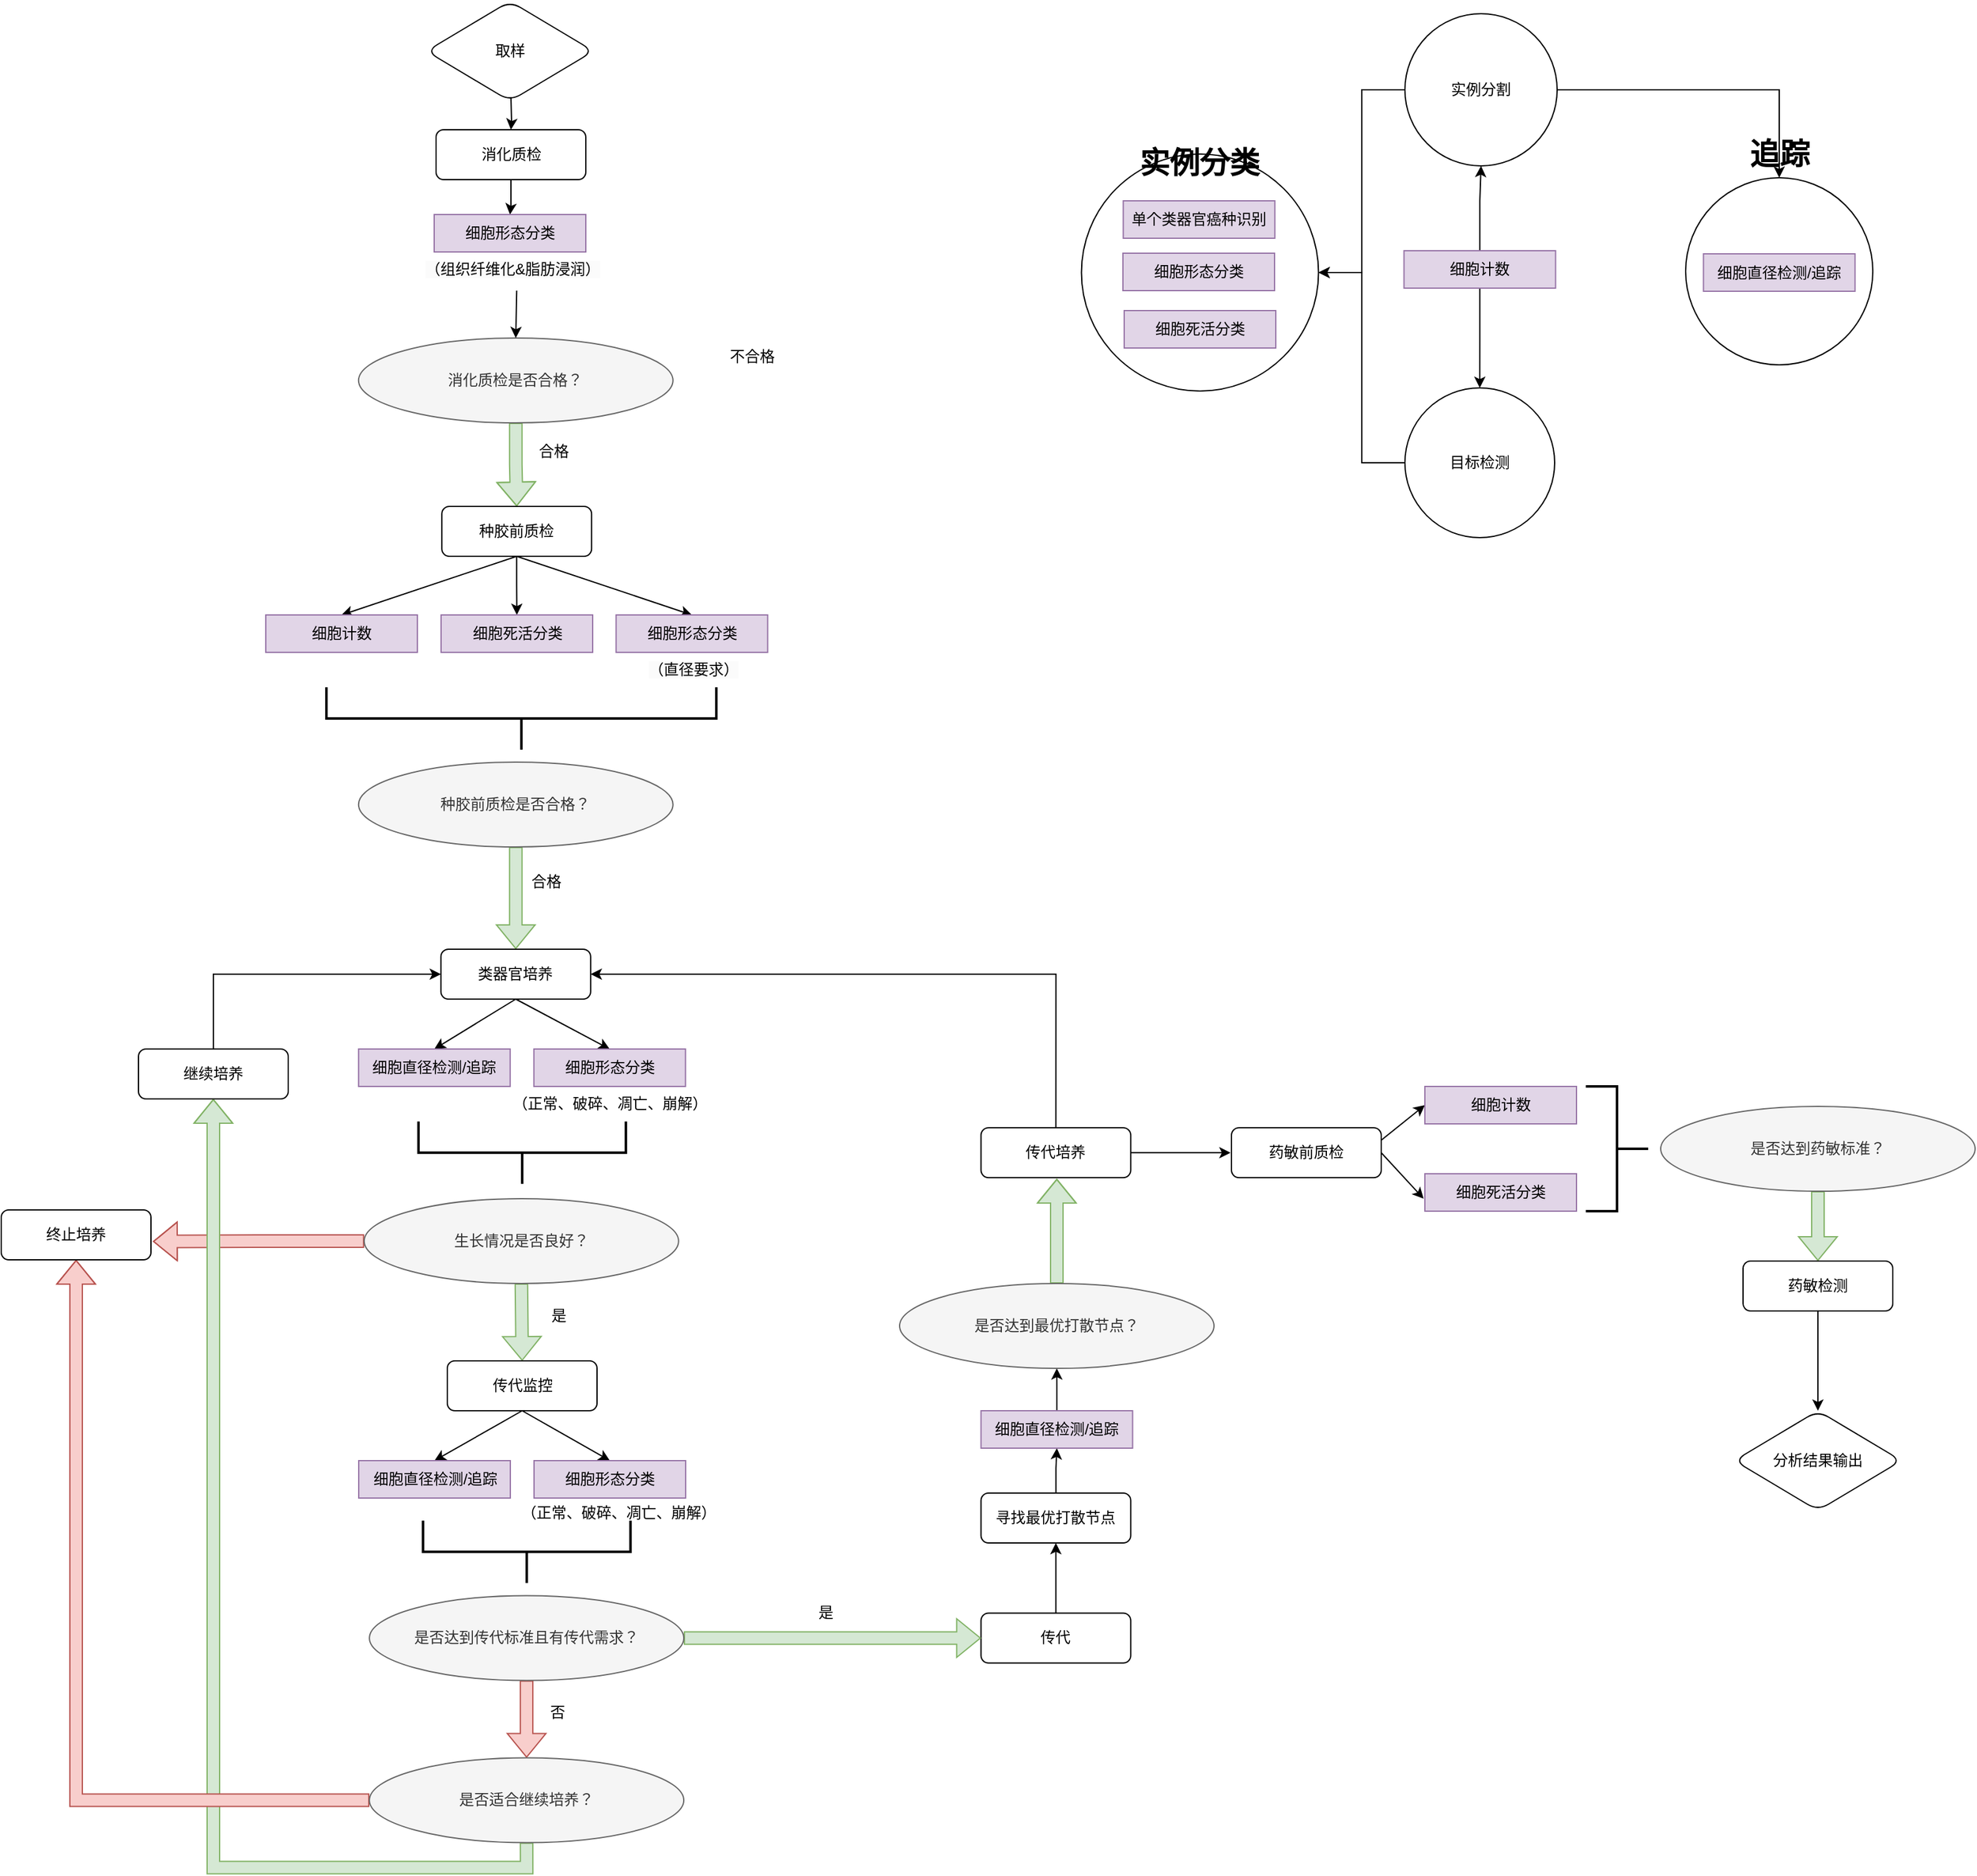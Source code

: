 <mxfile version="21.6.9" type="github">
  <diagram id="C5RBs43oDa-KdzZeNtuy" name="Page-1">
    <mxGraphModel dx="3106" dy="1818" grid="1" gridSize="10" guides="1" tooltips="1" connect="1" arrows="1" fold="1" page="1" pageScale="1" pageWidth="827" pageHeight="1169" math="0" shadow="0">
      <root>
        <mxCell id="WIyWlLk6GJQsqaUBKTNV-0" />
        <mxCell id="WIyWlLk6GJQsqaUBKTNV-1" parent="WIyWlLk6GJQsqaUBKTNV-0" />
        <mxCell id="qLBoOkaI8CdQflgXVHsK-9" value="" style="edgeStyle=orthogonalEdgeStyle;rounded=0;orthogonalLoop=1;jettySize=auto;html=1;" edge="1" parent="WIyWlLk6GJQsqaUBKTNV-1" target="qLBoOkaI8CdQflgXVHsK-7">
          <mxGeometry relative="1" as="geometry">
            <mxPoint x="508.5" y="136" as="sourcePoint" />
          </mxGeometry>
        </mxCell>
        <mxCell id="qLBoOkaI8CdQflgXVHsK-40" style="edgeStyle=orthogonalEdgeStyle;rounded=0;orthogonalLoop=1;jettySize=auto;html=1;exitX=0.5;exitY=1;exitDx=0;exitDy=0;entryX=0.5;entryY=0;entryDx=0;entryDy=0;fillColor=#d5e8d4;strokeColor=#82b366;shape=flexArrow;" edge="1" parent="WIyWlLk6GJQsqaUBKTNV-1" source="qLBoOkaI8CdQflgXVHsK-3" target="qLBoOkaI8CdQflgXVHsK-31">
          <mxGeometry relative="1" as="geometry" />
        </mxCell>
        <mxCell id="qLBoOkaI8CdQflgXVHsK-3" value="消化质检是否合格？" style="ellipse;whiteSpace=wrap;html=1;fillColor=#f5f5f5;strokeColor=#666666;fontColor=#333333;" vertex="1" parent="WIyWlLk6GJQsqaUBKTNV-1">
          <mxGeometry x="386.38" y="330" width="252" height="68" as="geometry" />
        </mxCell>
        <mxCell id="qLBoOkaI8CdQflgXVHsK-15" value="" style="edgeStyle=orthogonalEdgeStyle;rounded=0;orthogonalLoop=1;jettySize=auto;html=1;" edge="1" parent="WIyWlLk6GJQsqaUBKTNV-1" source="qLBoOkaI8CdQflgXVHsK-7" target="qLBoOkaI8CdQflgXVHsK-13">
          <mxGeometry relative="1" as="geometry" />
        </mxCell>
        <mxCell id="qLBoOkaI8CdQflgXVHsK-7" value="消化质检" style="rounded=1;whiteSpace=wrap;html=1;fontSize=12;glass=0;strokeWidth=1;shadow=0;" vertex="1" parent="WIyWlLk6GJQsqaUBKTNV-1">
          <mxGeometry x="448.5" y="163" width="120" height="40" as="geometry" />
        </mxCell>
        <mxCell id="qLBoOkaI8CdQflgXVHsK-13" value="细胞形态分类" style="rounded=0;whiteSpace=wrap;html=1;fillColor=#e1d5e7;strokeColor=#9673a6;align=center;" vertex="1" parent="WIyWlLk6GJQsqaUBKTNV-1">
          <mxGeometry x="447" y="231" width="121.5" height="30" as="geometry" />
        </mxCell>
        <mxCell id="qLBoOkaI8CdQflgXVHsK-44" style="edgeStyle=orthogonalEdgeStyle;rounded=0;orthogonalLoop=1;jettySize=auto;html=1;exitX=0.5;exitY=1;exitDx=0;exitDy=0;entryX=0.5;entryY=0;entryDx=0;entryDy=0;" edge="1" parent="WIyWlLk6GJQsqaUBKTNV-1" source="qLBoOkaI8CdQflgXVHsK-14" target="qLBoOkaI8CdQflgXVHsK-3">
          <mxGeometry relative="1" as="geometry" />
        </mxCell>
        <mxCell id="qLBoOkaI8CdQflgXVHsK-14" value="&lt;span style=&quot;color: rgb(0, 0, 0); font-family: Helvetica; font-size: 12px; font-style: normal; font-variant-ligatures: normal; font-variant-caps: normal; font-weight: 400; letter-spacing: normal; orphans: 2; text-align: center; text-indent: 0px; text-transform: none; widows: 2; word-spacing: 0px; -webkit-text-stroke-width: 0px; background-color: rgb(251, 251, 251); text-decoration-thickness: initial; text-decoration-style: initial; text-decoration-color: initial; float: none; display: inline !important;&quot;&gt;（组织纤维化&amp;amp;脂肪浸润）&lt;/span&gt;" style="text;whiteSpace=wrap;html=1;" vertex="1" parent="WIyWlLk6GJQsqaUBKTNV-1">
          <mxGeometry x="438.12" y="261" width="150" height="31" as="geometry" />
        </mxCell>
        <mxCell id="qLBoOkaI8CdQflgXVHsK-18" value="合格" style="text;html=1;strokeColor=none;fillColor=none;align=center;verticalAlign=middle;whiteSpace=wrap;rounded=0;" vertex="1" parent="WIyWlLk6GJQsqaUBKTNV-1">
          <mxGeometry x="511.63" y="407" width="61.5" height="28" as="geometry" />
        </mxCell>
        <mxCell id="qLBoOkaI8CdQflgXVHsK-20" value="不合格" style="text;html=1;strokeColor=none;fillColor=none;align=center;verticalAlign=middle;whiteSpace=wrap;rounded=0;" vertex="1" parent="WIyWlLk6GJQsqaUBKTNV-1">
          <mxGeometry x="671.86" y="330" width="60" height="30" as="geometry" />
        </mxCell>
        <mxCell id="qLBoOkaI8CdQflgXVHsK-48" style="rounded=0;orthogonalLoop=1;jettySize=auto;html=1;exitX=0.5;exitY=1;exitDx=0;exitDy=0;entryX=0.5;entryY=0;entryDx=0;entryDy=0;" edge="1" parent="WIyWlLk6GJQsqaUBKTNV-1" source="qLBoOkaI8CdQflgXVHsK-31" target="qLBoOkaI8CdQflgXVHsK-32">
          <mxGeometry relative="1" as="geometry" />
        </mxCell>
        <mxCell id="qLBoOkaI8CdQflgXVHsK-49" value="" style="edgeStyle=orthogonalEdgeStyle;rounded=0;orthogonalLoop=1;jettySize=auto;html=1;" edge="1" parent="WIyWlLk6GJQsqaUBKTNV-1" source="qLBoOkaI8CdQflgXVHsK-31" target="qLBoOkaI8CdQflgXVHsK-33">
          <mxGeometry relative="1" as="geometry" />
        </mxCell>
        <mxCell id="qLBoOkaI8CdQflgXVHsK-50" style="rounded=0;orthogonalLoop=1;jettySize=auto;html=1;exitX=0.5;exitY=1;exitDx=0;exitDy=0;entryX=0.5;entryY=0;entryDx=0;entryDy=0;" edge="1" parent="WIyWlLk6GJQsqaUBKTNV-1" source="qLBoOkaI8CdQflgXVHsK-31" target="qLBoOkaI8CdQflgXVHsK-34">
          <mxGeometry relative="1" as="geometry" />
        </mxCell>
        <mxCell id="qLBoOkaI8CdQflgXVHsK-31" value="种胶前质检" style="rounded=1;whiteSpace=wrap;html=1;fontSize=12;glass=0;strokeWidth=1;shadow=0;" vertex="1" parent="WIyWlLk6GJQsqaUBKTNV-1">
          <mxGeometry x="453.13" y="465" width="120" height="40" as="geometry" />
        </mxCell>
        <mxCell id="qLBoOkaI8CdQflgXVHsK-32" value="细胞计数" style="rounded=0;whiteSpace=wrap;html=1;fillColor=#e1d5e7;strokeColor=#9673a6;align=center;" vertex="1" parent="WIyWlLk6GJQsqaUBKTNV-1">
          <mxGeometry x="312.01" y="552" width="121.5" height="30" as="geometry" />
        </mxCell>
        <mxCell id="qLBoOkaI8CdQflgXVHsK-33" value="细胞死活分类" style="rounded=0;whiteSpace=wrap;html=1;fillColor=#e1d5e7;strokeColor=#9673a6;align=center;" vertex="1" parent="WIyWlLk6GJQsqaUBKTNV-1">
          <mxGeometry x="452.51" y="552" width="121.5" height="30" as="geometry" />
        </mxCell>
        <mxCell id="qLBoOkaI8CdQflgXVHsK-34" value="细胞形态分类" style="rounded=0;whiteSpace=wrap;html=1;fillColor=#e1d5e7;strokeColor=#9673a6;align=center;" vertex="1" parent="WIyWlLk6GJQsqaUBKTNV-1">
          <mxGeometry x="592.76" y="552" width="121.5" height="30" as="geometry" />
        </mxCell>
        <mxCell id="qLBoOkaI8CdQflgXVHsK-35" value="&lt;span style=&quot;color: rgb(0, 0, 0); font-family: Helvetica; font-size: 12px; font-style: normal; font-variant-ligatures: normal; font-variant-caps: normal; font-weight: 400; letter-spacing: normal; orphans: 2; text-align: center; text-indent: 0px; text-transform: none; widows: 2; word-spacing: 0px; -webkit-text-stroke-width: 0px; background-color: rgb(251, 251, 251); text-decoration-thickness: initial; text-decoration-style: initial; text-decoration-color: initial; float: none; display: inline !important;&quot;&gt;（直径要求）&lt;/span&gt;" style="text;whiteSpace=wrap;html=1;" vertex="1" parent="WIyWlLk6GJQsqaUBKTNV-1">
          <mxGeometry x="616.76" y="582" width="93.24" height="36" as="geometry" />
        </mxCell>
        <mxCell id="qLBoOkaI8CdQflgXVHsK-59" value="" style="edgeStyle=orthogonalEdgeStyle;rounded=0;orthogonalLoop=1;jettySize=auto;html=1;fillColor=#d5e8d4;strokeColor=#82b366;shape=flexArrow;" edge="1" parent="WIyWlLk6GJQsqaUBKTNV-1" source="qLBoOkaI8CdQflgXVHsK-51" target="qLBoOkaI8CdQflgXVHsK-58">
          <mxGeometry relative="1" as="geometry" />
        </mxCell>
        <mxCell id="qLBoOkaI8CdQflgXVHsK-51" value="种胶前质检是否合格？" style="ellipse;whiteSpace=wrap;html=1;fillColor=#f5f5f5;strokeColor=#666666;fontColor=#333333;" vertex="1" parent="WIyWlLk6GJQsqaUBKTNV-1">
          <mxGeometry x="386.38" y="670" width="252" height="68" as="geometry" />
        </mxCell>
        <mxCell id="qLBoOkaI8CdQflgXVHsK-74" style="rounded=0;orthogonalLoop=1;jettySize=auto;html=1;exitX=0.5;exitY=1;exitDx=0;exitDy=0;entryX=0.5;entryY=0;entryDx=0;entryDy=0;" edge="1" parent="WIyWlLk6GJQsqaUBKTNV-1" source="qLBoOkaI8CdQflgXVHsK-58" target="qLBoOkaI8CdQflgXVHsK-61">
          <mxGeometry relative="1" as="geometry" />
        </mxCell>
        <mxCell id="qLBoOkaI8CdQflgXVHsK-75" style="rounded=0;orthogonalLoop=1;jettySize=auto;html=1;exitX=0.5;exitY=1;exitDx=0;exitDy=0;entryX=0.5;entryY=0;entryDx=0;entryDy=0;" edge="1" parent="WIyWlLk6GJQsqaUBKTNV-1" source="qLBoOkaI8CdQflgXVHsK-58" target="qLBoOkaI8CdQflgXVHsK-62">
          <mxGeometry relative="1" as="geometry" />
        </mxCell>
        <mxCell id="qLBoOkaI8CdQflgXVHsK-58" value="类器官培养" style="rounded=1;whiteSpace=wrap;html=1;fontSize=12;glass=0;strokeWidth=1;shadow=0;" vertex="1" parent="WIyWlLk6GJQsqaUBKTNV-1">
          <mxGeometry x="452.38" y="820" width="120" height="40" as="geometry" />
        </mxCell>
        <mxCell id="qLBoOkaI8CdQflgXVHsK-60" value="合格" style="text;html=1;strokeColor=none;fillColor=none;align=center;verticalAlign=middle;whiteSpace=wrap;rounded=0;" vertex="1" parent="WIyWlLk6GJQsqaUBKTNV-1">
          <mxGeometry x="506.12" y="752" width="61.5" height="28" as="geometry" />
        </mxCell>
        <mxCell id="qLBoOkaI8CdQflgXVHsK-61" value="细胞直径检测/追踪" style="rounded=0;whiteSpace=wrap;html=1;fillColor=#e1d5e7;strokeColor=#9673a6;align=center;" vertex="1" parent="WIyWlLk6GJQsqaUBKTNV-1">
          <mxGeometry x="386.38" y="900" width="121.5" height="30" as="geometry" />
        </mxCell>
        <mxCell id="qLBoOkaI8CdQflgXVHsK-62" value="细胞形态分类" style="rounded=0;whiteSpace=wrap;html=1;fillColor=#e1d5e7;strokeColor=#9673a6;align=center;" vertex="1" parent="WIyWlLk6GJQsqaUBKTNV-1">
          <mxGeometry x="526.88" y="900" width="121.5" height="30" as="geometry" />
        </mxCell>
        <mxCell id="qLBoOkaI8CdQflgXVHsK-63" value="（正常、破碎、凋亡、崩解）" style="text;whiteSpace=wrap;html=1;" vertex="1" parent="WIyWlLk6GJQsqaUBKTNV-1">
          <mxGeometry x="507.88" y="930" width="163.98" height="36" as="geometry" />
        </mxCell>
        <mxCell id="qLBoOkaI8CdQflgXVHsK-77" style="rounded=0;orthogonalLoop=1;jettySize=auto;html=1;exitX=0.5;exitY=1;exitDx=0;exitDy=0;entryX=0.5;entryY=0;entryDx=0;entryDy=0;shape=flexArrow;fillColor=#d5e8d4;strokeColor=#82b366;" edge="1" parent="WIyWlLk6GJQsqaUBKTNV-1" source="qLBoOkaI8CdQflgXVHsK-66" target="qLBoOkaI8CdQflgXVHsK-72">
          <mxGeometry relative="1" as="geometry" />
        </mxCell>
        <mxCell id="qLBoOkaI8CdQflgXVHsK-138" style="edgeStyle=orthogonalEdgeStyle;rounded=0;orthogonalLoop=1;jettySize=auto;html=1;entryX=1.013;entryY=0.632;entryDx=0;entryDy=0;entryPerimeter=0;fillColor=#f8cecc;strokeColor=#b85450;shape=flexArrow;" edge="1" parent="WIyWlLk6GJQsqaUBKTNV-1" source="qLBoOkaI8CdQflgXVHsK-66" target="qLBoOkaI8CdQflgXVHsK-137">
          <mxGeometry relative="1" as="geometry" />
        </mxCell>
        <mxCell id="qLBoOkaI8CdQflgXVHsK-66" value="生长情况是否良好？" style="ellipse;whiteSpace=wrap;html=1;fillColor=#f5f5f5;strokeColor=#666666;fontColor=#333333;" vertex="1" parent="WIyWlLk6GJQsqaUBKTNV-1">
          <mxGeometry x="390.88" y="1020" width="252" height="68" as="geometry" />
        </mxCell>
        <mxCell id="qLBoOkaI8CdQflgXVHsK-70" value="" style="strokeWidth=2;html=1;shape=mxgraph.flowchart.annotation_2;align=left;labelPosition=right;pointerEvents=1;rotation=-90;" vertex="1" parent="WIyWlLk6GJQsqaUBKTNV-1">
          <mxGeometry x="491.88" y="478.75" width="50" height="312.5" as="geometry" />
        </mxCell>
        <mxCell id="qLBoOkaI8CdQflgXVHsK-71" value="" style="strokeWidth=2;html=1;shape=mxgraph.flowchart.annotation_2;align=left;labelPosition=right;pointerEvents=1;rotation=-90;" vertex="1" parent="WIyWlLk6GJQsqaUBKTNV-1">
          <mxGeometry x="492.51" y="900" width="50" height="166.25" as="geometry" />
        </mxCell>
        <mxCell id="qLBoOkaI8CdQflgXVHsK-86" style="rounded=0;orthogonalLoop=1;jettySize=auto;html=1;exitX=0.5;exitY=1;exitDx=0;exitDy=0;entryX=0.5;entryY=0;entryDx=0;entryDy=0;" edge="1" parent="WIyWlLk6GJQsqaUBKTNV-1" source="qLBoOkaI8CdQflgXVHsK-72" target="qLBoOkaI8CdQflgXVHsK-84">
          <mxGeometry relative="1" as="geometry" />
        </mxCell>
        <mxCell id="qLBoOkaI8CdQflgXVHsK-87" style="rounded=0;orthogonalLoop=1;jettySize=auto;html=1;exitX=0.5;exitY=1;exitDx=0;exitDy=0;entryX=0.5;entryY=0;entryDx=0;entryDy=0;" edge="1" parent="WIyWlLk6GJQsqaUBKTNV-1" source="qLBoOkaI8CdQflgXVHsK-72" target="qLBoOkaI8CdQflgXVHsK-85">
          <mxGeometry relative="1" as="geometry" />
        </mxCell>
        <mxCell id="qLBoOkaI8CdQflgXVHsK-72" value="传代监控" style="rounded=1;whiteSpace=wrap;html=1;fontSize=12;glass=0;strokeWidth=1;shadow=0;" vertex="1" parent="WIyWlLk6GJQsqaUBKTNV-1">
          <mxGeometry x="457.51" y="1150" width="120" height="40" as="geometry" />
        </mxCell>
        <mxCell id="qLBoOkaI8CdQflgXVHsK-111" value="" style="edgeStyle=orthogonalEdgeStyle;rounded=0;orthogonalLoop=1;jettySize=auto;html=1;" edge="1" parent="WIyWlLk6GJQsqaUBKTNV-1" source="qLBoOkaI8CdQflgXVHsK-73" target="qLBoOkaI8CdQflgXVHsK-110">
          <mxGeometry relative="1" as="geometry" />
        </mxCell>
        <mxCell id="qLBoOkaI8CdQflgXVHsK-73" value="传代" style="rounded=1;whiteSpace=wrap;html=1;fontSize=12;glass=0;strokeWidth=1;shadow=0;" vertex="1" parent="WIyWlLk6GJQsqaUBKTNV-1">
          <mxGeometry x="885.25" y="1352.25" width="120" height="40" as="geometry" />
        </mxCell>
        <mxCell id="qLBoOkaI8CdQflgXVHsK-80" value="是" style="text;html=1;strokeColor=none;fillColor=none;align=center;verticalAlign=middle;whiteSpace=wrap;rounded=0;" vertex="1" parent="WIyWlLk6GJQsqaUBKTNV-1">
          <mxGeometry x="516.01" y="1100" width="61.5" height="28" as="geometry" />
        </mxCell>
        <mxCell id="qLBoOkaI8CdQflgXVHsK-84" value="细胞直径检测/追踪" style="rounded=0;whiteSpace=wrap;html=1;fillColor=#e1d5e7;strokeColor=#9673a6;align=center;" vertex="1" parent="WIyWlLk6GJQsqaUBKTNV-1">
          <mxGeometry x="386.51" y="1230" width="121.5" height="30" as="geometry" />
        </mxCell>
        <mxCell id="qLBoOkaI8CdQflgXVHsK-85" value="细胞形态分类" style="rounded=0;whiteSpace=wrap;html=1;fillColor=#e1d5e7;strokeColor=#9673a6;align=center;" vertex="1" parent="WIyWlLk6GJQsqaUBKTNV-1">
          <mxGeometry x="527.01" y="1230" width="121.5" height="30" as="geometry" />
        </mxCell>
        <mxCell id="qLBoOkaI8CdQflgXVHsK-101" value="" style="edgeStyle=orthogonalEdgeStyle;rounded=0;orthogonalLoop=1;jettySize=auto;html=1;fillColor=#f8cecc;strokeColor=#b85450;shape=flexArrow;" edge="1" parent="WIyWlLk6GJQsqaUBKTNV-1" source="qLBoOkaI8CdQflgXVHsK-88" target="qLBoOkaI8CdQflgXVHsK-100">
          <mxGeometry relative="1" as="geometry" />
        </mxCell>
        <mxCell id="qLBoOkaI8CdQflgXVHsK-109" value="" style="edgeStyle=orthogonalEdgeStyle;rounded=0;orthogonalLoop=1;jettySize=auto;html=1;fillColor=#d5e8d4;strokeColor=#82b366;shape=flexArrow;" edge="1" parent="WIyWlLk6GJQsqaUBKTNV-1" source="qLBoOkaI8CdQflgXVHsK-88" target="qLBoOkaI8CdQflgXVHsK-73">
          <mxGeometry relative="1" as="geometry" />
        </mxCell>
        <mxCell id="qLBoOkaI8CdQflgXVHsK-88" value="是否达到传代标准且有传代需求？" style="ellipse;whiteSpace=wrap;html=1;fillColor=#f5f5f5;strokeColor=#666666;fontColor=#333333;" vertex="1" parent="WIyWlLk6GJQsqaUBKTNV-1">
          <mxGeometry x="395.06" y="1338.25" width="252" height="68" as="geometry" />
        </mxCell>
        <mxCell id="qLBoOkaI8CdQflgXVHsK-89" value="" style="strokeWidth=2;html=1;shape=mxgraph.flowchart.annotation_2;align=left;labelPosition=right;pointerEvents=1;rotation=-90;" vertex="1" parent="WIyWlLk6GJQsqaUBKTNV-1">
          <mxGeometry x="496.19" y="1220" width="50" height="166.25" as="geometry" />
        </mxCell>
        <mxCell id="qLBoOkaI8CdQflgXVHsK-95" value="是" style="text;html=1;strokeColor=none;fillColor=none;align=center;verticalAlign=middle;whiteSpace=wrap;rounded=0;" vertex="1" parent="WIyWlLk6GJQsqaUBKTNV-1">
          <mxGeometry x="730" y="1338.25" width="61.5" height="28" as="geometry" />
        </mxCell>
        <mxCell id="qLBoOkaI8CdQflgXVHsK-106" style="edgeStyle=orthogonalEdgeStyle;rounded=0;orthogonalLoop=1;jettySize=auto;html=1;exitX=0.5;exitY=1;exitDx=0;exitDy=0;entryX=0.5;entryY=1;entryDx=0;entryDy=0;fillColor=#d5e8d4;strokeColor=#82b366;shape=flexArrow;" edge="1" parent="WIyWlLk6GJQsqaUBKTNV-1" source="qLBoOkaI8CdQflgXVHsK-100" target="qLBoOkaI8CdQflgXVHsK-105">
          <mxGeometry relative="1" as="geometry" />
        </mxCell>
        <mxCell id="qLBoOkaI8CdQflgXVHsK-139" style="edgeStyle=orthogonalEdgeStyle;rounded=0;orthogonalLoop=1;jettySize=auto;html=1;fillColor=#f8cecc;strokeColor=#b85450;shape=flexArrow;" edge="1" parent="WIyWlLk6GJQsqaUBKTNV-1" source="qLBoOkaI8CdQflgXVHsK-100" target="qLBoOkaI8CdQflgXVHsK-137">
          <mxGeometry relative="1" as="geometry" />
        </mxCell>
        <mxCell id="qLBoOkaI8CdQflgXVHsK-100" value="是否适合继续培养？" style="ellipse;whiteSpace=wrap;html=1;fillColor=#f5f5f5;strokeColor=#666666;fontColor=#333333;" vertex="1" parent="WIyWlLk6GJQsqaUBKTNV-1">
          <mxGeometry x="395.06" y="1468.25" width="252" height="68" as="geometry" />
        </mxCell>
        <mxCell id="qLBoOkaI8CdQflgXVHsK-102" value="否" style="text;html=1;strokeColor=none;fillColor=none;align=center;verticalAlign=middle;whiteSpace=wrap;rounded=0;" vertex="1" parent="WIyWlLk6GJQsqaUBKTNV-1">
          <mxGeometry x="514.69" y="1418.25" width="61.5" height="28" as="geometry" />
        </mxCell>
        <mxCell id="qLBoOkaI8CdQflgXVHsK-107" style="edgeStyle=orthogonalEdgeStyle;rounded=0;orthogonalLoop=1;jettySize=auto;html=1;exitX=0.5;exitY=0;exitDx=0;exitDy=0;entryX=0;entryY=0.5;entryDx=0;entryDy=0;" edge="1" parent="WIyWlLk6GJQsqaUBKTNV-1" source="qLBoOkaI8CdQflgXVHsK-105" target="qLBoOkaI8CdQflgXVHsK-58">
          <mxGeometry relative="1" as="geometry" />
        </mxCell>
        <mxCell id="qLBoOkaI8CdQflgXVHsK-105" value="继续培养" style="rounded=1;whiteSpace=wrap;html=1;fontSize=12;glass=0;strokeWidth=1;shadow=0;" vertex="1" parent="WIyWlLk6GJQsqaUBKTNV-1">
          <mxGeometry x="210" y="900" width="120" height="40" as="geometry" />
        </mxCell>
        <mxCell id="qLBoOkaI8CdQflgXVHsK-108" value="（正常、破碎、凋亡、崩解）" style="text;whiteSpace=wrap;html=1;" vertex="1" parent="WIyWlLk6GJQsqaUBKTNV-1">
          <mxGeometry x="514.69" y="1258" width="163.98" height="36" as="geometry" />
        </mxCell>
        <mxCell id="qLBoOkaI8CdQflgXVHsK-113" value="" style="edgeStyle=orthogonalEdgeStyle;rounded=0;orthogonalLoop=1;jettySize=auto;html=1;" edge="1" parent="WIyWlLk6GJQsqaUBKTNV-1" source="qLBoOkaI8CdQflgXVHsK-110" target="qLBoOkaI8CdQflgXVHsK-112">
          <mxGeometry relative="1" as="geometry" />
        </mxCell>
        <mxCell id="qLBoOkaI8CdQflgXVHsK-110" value="&lt;p style=&quot;language:zh-CN;margin-top:0pt;margin-bottom:0pt;margin-left:0in;&lt;br/&gt;text-indent:0in;text-align:justify;text-justify:inter-ideograph;direction:ltr;&lt;br/&gt;unicode-bidi:embed;mso-line-break-override:none;word-break:normal;punctuation-wrap:&lt;br/&gt;hanging&quot;&gt;寻找最优打散节点&lt;/p&gt;" style="rounded=1;whiteSpace=wrap;html=1;fontSize=12;glass=0;strokeWidth=1;shadow=0;" vertex="1" parent="WIyWlLk6GJQsqaUBKTNV-1">
          <mxGeometry x="885.25" y="1256" width="120" height="40" as="geometry" />
        </mxCell>
        <mxCell id="qLBoOkaI8CdQflgXVHsK-121" value="" style="edgeStyle=orthogonalEdgeStyle;rounded=0;orthogonalLoop=1;jettySize=auto;html=1;" edge="1" parent="WIyWlLk6GJQsqaUBKTNV-1" source="qLBoOkaI8CdQflgXVHsK-112" target="qLBoOkaI8CdQflgXVHsK-114">
          <mxGeometry relative="1" as="geometry" />
        </mxCell>
        <mxCell id="qLBoOkaI8CdQflgXVHsK-112" value="&lt;p style=&quot;language:zh-CN;margin-top:0pt;margin-bottom:0pt;margin-left:0in;&lt;br/&gt;text-indent:0in;text-align:justify;text-justify:inter-ideograph;direction:ltr;&lt;br/&gt;unicode-bidi:embed;mso-line-break-override:none;word-break:normal;punctuation-wrap:&lt;br/&gt;hanging&quot;&gt;细胞直径检测/追踪&lt;br&gt;&lt;/p&gt;" style="rounded=0;whiteSpace=wrap;html=1;fillColor=#e1d5e7;strokeColor=#9673a6;align=center;" vertex="1" parent="WIyWlLk6GJQsqaUBKTNV-1">
          <mxGeometry x="885.25" y="1190" width="121.5" height="30" as="geometry" />
        </mxCell>
        <mxCell id="qLBoOkaI8CdQflgXVHsK-117" value="" style="edgeStyle=orthogonalEdgeStyle;rounded=0;orthogonalLoop=1;jettySize=auto;html=1;fillColor=#d5e8d4;strokeColor=#82b366;shape=flexArrow;" edge="1" parent="WIyWlLk6GJQsqaUBKTNV-1" source="qLBoOkaI8CdQflgXVHsK-114">
          <mxGeometry relative="1" as="geometry">
            <mxPoint x="946.0" y="1004" as="targetPoint" />
          </mxGeometry>
        </mxCell>
        <mxCell id="qLBoOkaI8CdQflgXVHsK-114" value="是否达到最优打散节点？" style="ellipse;whiteSpace=wrap;html=1;fillColor=#f5f5f5;strokeColor=#666666;fontColor=#333333;" vertex="1" parent="WIyWlLk6GJQsqaUBKTNV-1">
          <mxGeometry x="820" y="1088" width="252" height="68" as="geometry" />
        </mxCell>
        <mxCell id="qLBoOkaI8CdQflgXVHsK-120" style="edgeStyle=orthogonalEdgeStyle;rounded=0;orthogonalLoop=1;jettySize=auto;html=1;exitX=0.5;exitY=0;exitDx=0;exitDy=0;entryX=1;entryY=0.5;entryDx=0;entryDy=0;" edge="1" parent="WIyWlLk6GJQsqaUBKTNV-1" source="qLBoOkaI8CdQflgXVHsK-119" target="qLBoOkaI8CdQflgXVHsK-58">
          <mxGeometry relative="1" as="geometry" />
        </mxCell>
        <mxCell id="qLBoOkaI8CdQflgXVHsK-123" value="" style="edgeStyle=orthogonalEdgeStyle;rounded=0;orthogonalLoop=1;jettySize=auto;html=1;" edge="1" parent="WIyWlLk6GJQsqaUBKTNV-1" source="qLBoOkaI8CdQflgXVHsK-119">
          <mxGeometry relative="1" as="geometry">
            <mxPoint x="1085.25" y="983.13" as="targetPoint" />
          </mxGeometry>
        </mxCell>
        <mxCell id="qLBoOkaI8CdQflgXVHsK-119" value="传代培养" style="rounded=1;whiteSpace=wrap;html=1;fontSize=12;glass=0;strokeWidth=1;shadow=0;" vertex="1" parent="WIyWlLk6GJQsqaUBKTNV-1">
          <mxGeometry x="885.25" y="963.13" width="120" height="40" as="geometry" />
        </mxCell>
        <mxCell id="qLBoOkaI8CdQflgXVHsK-127" style="rounded=0;orthogonalLoop=1;jettySize=auto;html=1;exitX=1;exitY=0.25;exitDx=0;exitDy=0;entryX=0;entryY=0.5;entryDx=0;entryDy=0;" edge="1" parent="WIyWlLk6GJQsqaUBKTNV-1" source="qLBoOkaI8CdQflgXVHsK-124" target="qLBoOkaI8CdQflgXVHsK-125">
          <mxGeometry relative="1" as="geometry" />
        </mxCell>
        <mxCell id="qLBoOkaI8CdQflgXVHsK-128" style="rounded=0;orthogonalLoop=1;jettySize=auto;html=1;exitX=1;exitY=0.5;exitDx=0;exitDy=0;" edge="1" parent="WIyWlLk6GJQsqaUBKTNV-1" source="qLBoOkaI8CdQflgXVHsK-124">
          <mxGeometry relative="1" as="geometry">
            <mxPoint x="1240" y="1020" as="targetPoint" />
          </mxGeometry>
        </mxCell>
        <mxCell id="qLBoOkaI8CdQflgXVHsK-124" value="药敏前质检" style="rounded=1;whiteSpace=wrap;html=1;fontSize=12;glass=0;strokeWidth=1;shadow=0;" vertex="1" parent="WIyWlLk6GJQsqaUBKTNV-1">
          <mxGeometry x="1086" y="963.12" width="120" height="40" as="geometry" />
        </mxCell>
        <mxCell id="qLBoOkaI8CdQflgXVHsK-125" value="细胞计数" style="rounded=0;whiteSpace=wrap;html=1;fillColor=#e1d5e7;strokeColor=#9673a6;align=center;" vertex="1" parent="WIyWlLk6GJQsqaUBKTNV-1">
          <mxGeometry x="1241" y="930" width="121.5" height="30" as="geometry" />
        </mxCell>
        <mxCell id="qLBoOkaI8CdQflgXVHsK-126" value="细胞死活分类" style="rounded=0;whiteSpace=wrap;html=1;fillColor=#e1d5e7;strokeColor=#9673a6;align=center;" vertex="1" parent="WIyWlLk6GJQsqaUBKTNV-1">
          <mxGeometry x="1241" y="1000" width="121.5" height="30" as="geometry" />
        </mxCell>
        <mxCell id="qLBoOkaI8CdQflgXVHsK-129" value="" style="strokeWidth=2;html=1;shape=mxgraph.flowchart.annotation_2;align=left;labelPosition=right;pointerEvents=1;rotation=-180;" vertex="1" parent="WIyWlLk6GJQsqaUBKTNV-1">
          <mxGeometry x="1370" y="930" width="50" height="100" as="geometry" />
        </mxCell>
        <mxCell id="qLBoOkaI8CdQflgXVHsK-132" value="" style="edgeStyle=orthogonalEdgeStyle;rounded=0;orthogonalLoop=1;jettySize=auto;html=1;fillColor=#d5e8d4;strokeColor=#82b366;shape=flexArrow;" edge="1" parent="WIyWlLk6GJQsqaUBKTNV-1" source="qLBoOkaI8CdQflgXVHsK-130" target="qLBoOkaI8CdQflgXVHsK-131">
          <mxGeometry relative="1" as="geometry" />
        </mxCell>
        <mxCell id="qLBoOkaI8CdQflgXVHsK-130" value="是否达到药敏标准？" style="ellipse;whiteSpace=wrap;html=1;fillColor=#f5f5f5;strokeColor=#666666;fontColor=#333333;" vertex="1" parent="WIyWlLk6GJQsqaUBKTNV-1">
          <mxGeometry x="1430" y="946" width="252" height="68" as="geometry" />
        </mxCell>
        <mxCell id="qLBoOkaI8CdQflgXVHsK-134" value="" style="edgeStyle=orthogonalEdgeStyle;rounded=0;orthogonalLoop=1;jettySize=auto;html=1;" edge="1" parent="WIyWlLk6GJQsqaUBKTNV-1" source="qLBoOkaI8CdQflgXVHsK-131" target="qLBoOkaI8CdQflgXVHsK-133">
          <mxGeometry relative="1" as="geometry" />
        </mxCell>
        <mxCell id="qLBoOkaI8CdQflgXVHsK-131" value="药敏检测" style="rounded=1;whiteSpace=wrap;html=1;fontSize=12;glass=0;strokeWidth=1;shadow=0;" vertex="1" parent="WIyWlLk6GJQsqaUBKTNV-1">
          <mxGeometry x="1496" y="1070" width="120" height="40" as="geometry" />
        </mxCell>
        <mxCell id="qLBoOkaI8CdQflgXVHsK-133" value="分析结果输出" style="rhombus;whiteSpace=wrap;html=1;rounded=1;glass=0;strokeWidth=1;shadow=0;" vertex="1" parent="WIyWlLk6GJQsqaUBKTNV-1">
          <mxGeometry x="1489" y="1190" width="134" height="80" as="geometry" />
        </mxCell>
        <mxCell id="qLBoOkaI8CdQflgXVHsK-135" value="取样" style="rhombus;whiteSpace=wrap;html=1;rounded=1;glass=0;strokeWidth=1;shadow=0;" vertex="1" parent="WIyWlLk6GJQsqaUBKTNV-1">
          <mxGeometry x="440.75" y="60" width="134" height="80" as="geometry" />
        </mxCell>
        <mxCell id="qLBoOkaI8CdQflgXVHsK-137" value="终止培养" style="rounded=1;whiteSpace=wrap;html=1;fontSize=12;glass=0;strokeWidth=1;shadow=0;" vertex="1" parent="WIyWlLk6GJQsqaUBKTNV-1">
          <mxGeometry x="100" y="1029" width="120" height="40" as="geometry" />
        </mxCell>
        <mxCell id="qLBoOkaI8CdQflgXVHsK-194" style="edgeStyle=orthogonalEdgeStyle;rounded=0;orthogonalLoop=1;jettySize=auto;html=1;" edge="1" parent="WIyWlLk6GJQsqaUBKTNV-1" source="qLBoOkaI8CdQflgXVHsK-178" target="qLBoOkaI8CdQflgXVHsK-176">
          <mxGeometry relative="1" as="geometry" />
        </mxCell>
        <mxCell id="qLBoOkaI8CdQflgXVHsK-199" style="edgeStyle=orthogonalEdgeStyle;rounded=0;orthogonalLoop=1;jettySize=auto;html=1;" edge="1" parent="WIyWlLk6GJQsqaUBKTNV-1" source="qLBoOkaI8CdQflgXVHsK-178" target="qLBoOkaI8CdQflgXVHsK-179">
          <mxGeometry relative="1" as="geometry" />
        </mxCell>
        <mxCell id="qLBoOkaI8CdQflgXVHsK-178" value="实例分割" style="ellipse;whiteSpace=wrap;html=1;aspect=fixed;" vertex="1" parent="WIyWlLk6GJQsqaUBKTNV-1">
          <mxGeometry x="1225" y="70" width="122" height="122" as="geometry" />
        </mxCell>
        <mxCell id="qLBoOkaI8CdQflgXVHsK-179" value="实例分割" style="ellipse;whiteSpace=wrap;html=1;aspect=fixed;" vertex="1" parent="WIyWlLk6GJQsqaUBKTNV-1">
          <mxGeometry x="1450" y="201.5" width="150" height="150" as="geometry" />
        </mxCell>
        <mxCell id="qLBoOkaI8CdQflgXVHsK-176" value="" style="ellipse;whiteSpace=wrap;html=1;aspect=fixed;" vertex="1" parent="WIyWlLk6GJQsqaUBKTNV-1">
          <mxGeometry x="965.75" y="182.5" width="190" height="190" as="geometry" />
        </mxCell>
        <mxCell id="qLBoOkaI8CdQflgXVHsK-180" value="单个类器官癌种识别" style="rounded=0;whiteSpace=wrap;html=1;fillColor=#e1d5e7;strokeColor=#9673a6;align=center;" vertex="1" parent="WIyWlLk6GJQsqaUBKTNV-1">
          <mxGeometry x="999.25" y="220" width="121.5" height="30" as="geometry" />
        </mxCell>
        <mxCell id="qLBoOkaI8CdQflgXVHsK-182" value="细胞形态分类" style="rounded=0;whiteSpace=wrap;html=1;fillColor=#e1d5e7;strokeColor=#9673a6;align=center;" vertex="1" parent="WIyWlLk6GJQsqaUBKTNV-1">
          <mxGeometry x="999" y="262" width="121.5" height="30" as="geometry" />
        </mxCell>
        <mxCell id="qLBoOkaI8CdQflgXVHsK-183" value="细胞死活分类" style="rounded=0;whiteSpace=wrap;html=1;fillColor=#e1d5e7;strokeColor=#9673a6;align=center;" vertex="1" parent="WIyWlLk6GJQsqaUBKTNV-1">
          <mxGeometry x="1000" y="308" width="121.5" height="30" as="geometry" />
        </mxCell>
        <mxCell id="qLBoOkaI8CdQflgXVHsK-195" style="edgeStyle=orthogonalEdgeStyle;rounded=0;orthogonalLoop=1;jettySize=auto;html=1;entryX=1;entryY=0.5;entryDx=0;entryDy=0;" edge="1" parent="WIyWlLk6GJQsqaUBKTNV-1" source="qLBoOkaI8CdQflgXVHsK-189" target="qLBoOkaI8CdQflgXVHsK-176">
          <mxGeometry relative="1" as="geometry" />
        </mxCell>
        <mxCell id="qLBoOkaI8CdQflgXVHsK-189" value="目标检测" style="ellipse;whiteSpace=wrap;html=1;aspect=fixed;" vertex="1" parent="WIyWlLk6GJQsqaUBKTNV-1">
          <mxGeometry x="1225" y="370" width="120" height="120" as="geometry" />
        </mxCell>
        <mxCell id="qLBoOkaI8CdQflgXVHsK-196" value="实例分类" style="text;strokeColor=none;fillColor=none;html=1;fontSize=24;fontStyle=1;verticalAlign=middle;align=center;" vertex="1" parent="WIyWlLk6GJQsqaUBKTNV-1">
          <mxGeometry x="1010" y="170" width="100" height="40" as="geometry" />
        </mxCell>
        <mxCell id="qLBoOkaI8CdQflgXVHsK-197" value="&lt;p style=&quot;language:zh-CN;margin-top:0pt;margin-bottom:0pt;margin-left:0in;&lt;br/&gt;text-indent:0in;text-align:justify;text-justify:inter-ideograph;direction:ltr;&lt;br/&gt;unicode-bidi:embed;mso-line-break-override:none;word-break:normal;punctuation-wrap:&lt;br/&gt;hanging&quot;&gt;细胞直径检测/追踪&lt;br&gt;&lt;/p&gt;" style="rounded=0;whiteSpace=wrap;html=1;fillColor=#e1d5e7;strokeColor=#9673a6;align=center;" vertex="1" parent="WIyWlLk6GJQsqaUBKTNV-1">
          <mxGeometry x="1464.25" y="262.5" width="121.5" height="30" as="geometry" />
        </mxCell>
        <mxCell id="qLBoOkaI8CdQflgXVHsK-198" value="追踪" style="text;strokeColor=none;fillColor=none;html=1;fontSize=24;fontStyle=1;verticalAlign=middle;align=center;" vertex="1" parent="WIyWlLk6GJQsqaUBKTNV-1">
          <mxGeometry x="1475" y="163" width="100" height="40" as="geometry" />
        </mxCell>
        <mxCell id="qLBoOkaI8CdQflgXVHsK-201" value="" style="edgeStyle=orthogonalEdgeStyle;rounded=0;orthogonalLoop=1;jettySize=auto;html=1;" edge="1" parent="WIyWlLk6GJQsqaUBKTNV-1" source="qLBoOkaI8CdQflgXVHsK-200" target="qLBoOkaI8CdQflgXVHsK-189">
          <mxGeometry relative="1" as="geometry" />
        </mxCell>
        <mxCell id="qLBoOkaI8CdQflgXVHsK-202" value="" style="edgeStyle=orthogonalEdgeStyle;rounded=0;orthogonalLoop=1;jettySize=auto;html=1;" edge="1" parent="WIyWlLk6GJQsqaUBKTNV-1" source="qLBoOkaI8CdQflgXVHsK-200" target="qLBoOkaI8CdQflgXVHsK-178">
          <mxGeometry relative="1" as="geometry">
            <Array as="points">
              <mxPoint x="1285" y="220" />
              <mxPoint x="1286" y="220" />
            </Array>
          </mxGeometry>
        </mxCell>
        <mxCell id="qLBoOkaI8CdQflgXVHsK-200" value="细胞计数" style="rounded=0;whiteSpace=wrap;html=1;fillColor=#e1d5e7;strokeColor=#9673a6;align=center;" vertex="1" parent="WIyWlLk6GJQsqaUBKTNV-1">
          <mxGeometry x="1224.25" y="260" width="121.5" height="30" as="geometry" />
        </mxCell>
      </root>
    </mxGraphModel>
  </diagram>
</mxfile>
